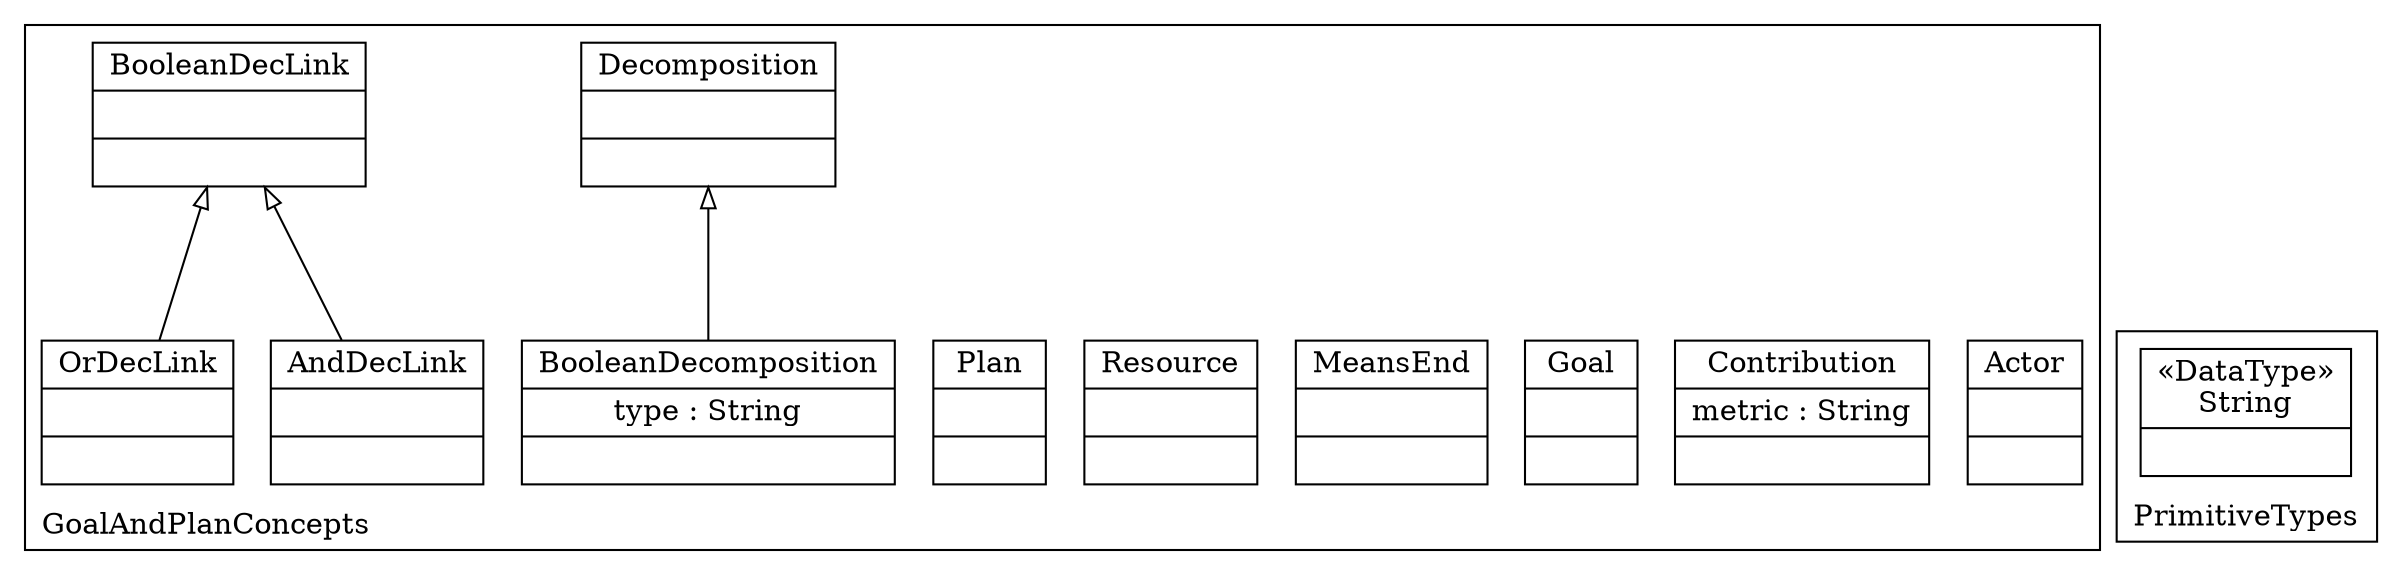 digraph "KM3 Model in DOT" {
graph[rankdir=BT,labeljust=l,labelloc=t,nodeSep=0.75,compound=true];
 subgraph "cluster_GoalAndPlanConcepts"{
labelloc=t
color=black
label=GoalAndPlanConcepts
 node[shape=record];
Actor[label="{Actor| | }"]
;
 node[shape=record];
Decomposition[label="{Decomposition| | }"]
;
 node[shape=record];
Contribution[label="{Contribution|metric : String| }"]
;
 node[shape=record];
Goal[label="{Goal| | }"]
;
 node[shape=record];
MeansEnd[label="{MeansEnd| | }"]
;
 node[shape=record];
Resource[label="{Resource| | }"]
;
 node[shape=record];
Plan[label="{Plan| | }"]
;
 node[shape=record];
BooleanDecomposition[label="{BooleanDecomposition|type : String| }"]
 BooleanDecomposition->Decomposition[arrowhead=onormal,group=Decomposition,minlen=2,constraint=true,]
;
 node[shape=record];
BooleanDecLink[label="{BooleanDecLink| | }"]
;
 node[shape=record];
AndDecLink[label="{AndDecLink| | }"]
 AndDecLink->BooleanDecLink[arrowhead=onormal,group=BooleanDecLink,minlen=2,constraint=true,]
;
 node[shape=record];
OrDecLink[label="{OrDecLink| | }"]
 OrDecLink->BooleanDecLink[arrowhead=onormal,group=BooleanDecLink,minlen=2,constraint=true,]
;

} subgraph "cluster_PrimitiveTypes"{
labelloc=t
color=black
label=PrimitiveTypes
 node[shape=record];
String[label="{&#171;DataType&#187;\nString|}"]
;

}
}